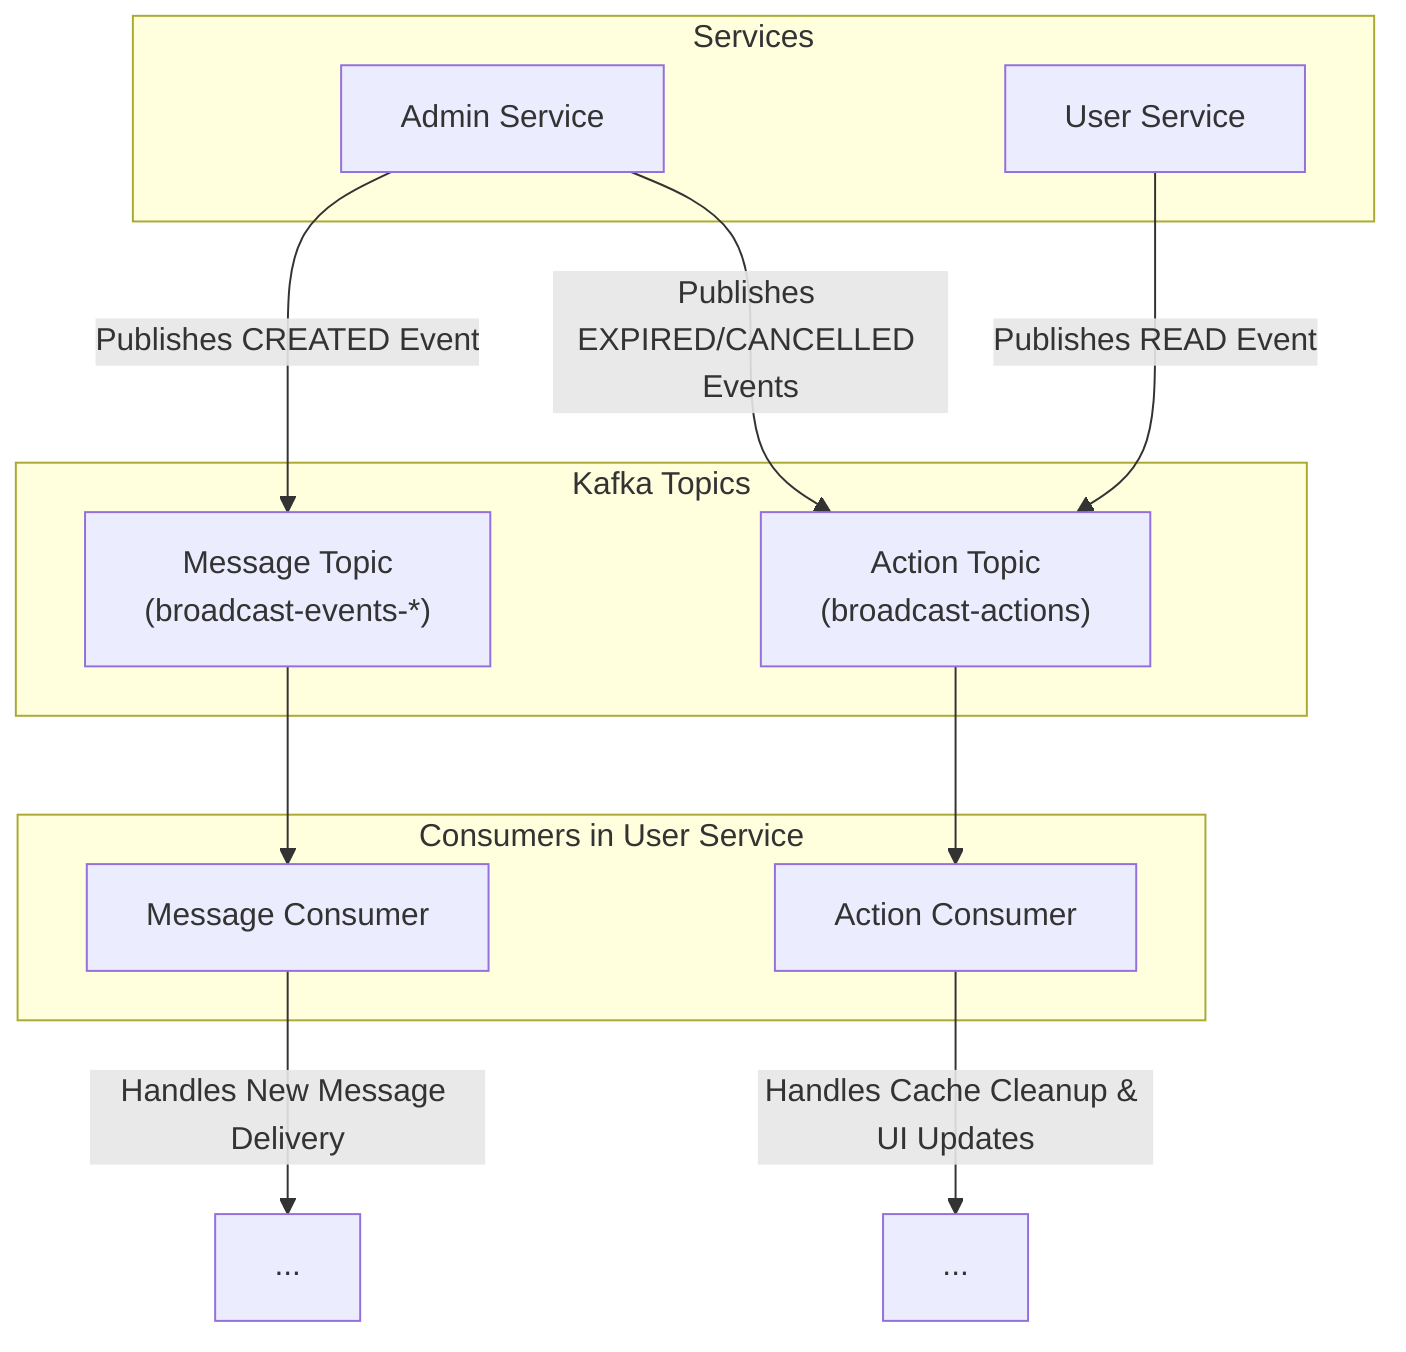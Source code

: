graph TD
    subgraph "Services"
        AdminService["Admin Service"]
        UserService["User Service"]
    end

    subgraph "Kafka Topics"
        MessageTopic["Message Topic <br/> (broadcast-events-*)"]
        ActionTopic["Action Topic <br/> (broadcast-actions)"]
    end

    subgraph "Consumers in User Service"
        MessageConsumer["Message Consumer"]
        ActionConsumer["Action Consumer"]
    end

    AdminService -- "Publishes CREATED Event" --> MessageTopic
    AdminService -- "Publishes EXPIRED/CANCELLED Events" --> ActionTopic
    UserService -- "Publishes READ Event" --> ActionTopic

    MessageTopic --> MessageConsumer
    ActionTopic --> ActionConsumer

    MessageConsumer -- "Handles New Message Delivery" --> Logic1[...]
    ActionConsumer -- "Handles Cache Cleanup & UI Updates" --> Logic2[...]